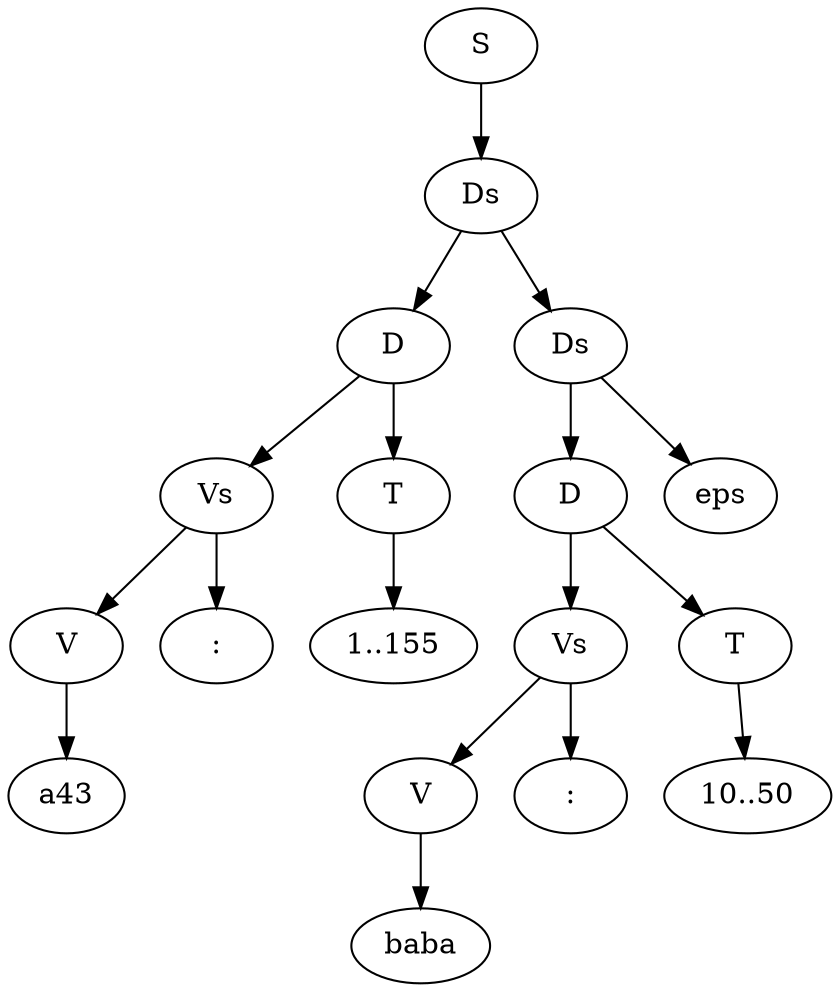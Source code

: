 digraph Tree {
0 [label="S"];
1 [label="Ds"];
2 [label="D"];
3 [label="Vs"];
4 [label="V"];
5 [label="a43"];
4 -> {5};
6 [label=":"];
3 -> {4,6};
7 [label="T"];
8 [label="1..155"];
7 -> {8};
2 -> {3,7};
9 [label="Ds"];
10 [label="D"];
11 [label="Vs"];
12 [label="V"];
13 [label="baba"];
12 -> {13};
14 [label=":"];
11 -> {12,14};
15 [label="T"];
16 [label="10..50"];
15 -> {16};
10 -> {11,15};
17 [label="eps"];
9 -> {10,17};
1 -> {2,9};
0 -> {1};
}